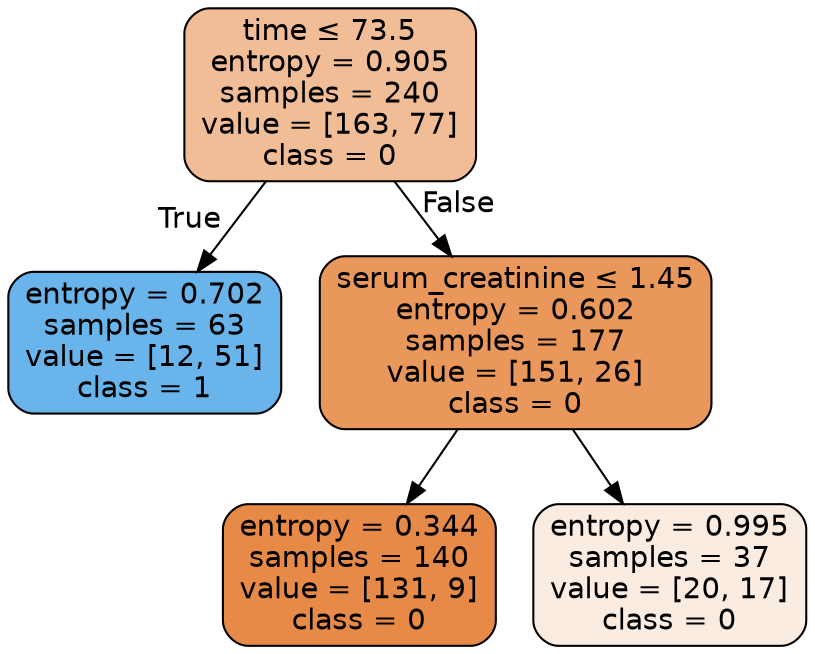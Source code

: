 digraph Tree {
node [shape=box, style="filled, rounded", color="black", fontname=helvetica] ;
edge [fontname=helvetica] ;
0 [label=<time &le; 73.5<br/>entropy = 0.905<br/>samples = 240<br/>value = [163, 77]<br/>class = 0>, fillcolor="#f1bd97"] ;
1 [label=<entropy = 0.702<br/>samples = 63<br/>value = [12, 51]<br/>class = 1>, fillcolor="#68b4eb"] ;
0 -> 1 [labeldistance=2.5, labelangle=45, headlabel="True"] ;
2 [label=<serum_creatinine &le; 1.45<br/>entropy = 0.602<br/>samples = 177<br/>value = [151, 26]<br/>class = 0>, fillcolor="#e9975b"] ;
0 -> 2 [labeldistance=2.5, labelangle=-45, headlabel="False"] ;
3 [label=<entropy = 0.344<br/>samples = 140<br/>value = [131, 9]<br/>class = 0>, fillcolor="#e78a47"] ;
2 -> 3 ;
4 [label=<entropy = 0.995<br/>samples = 37<br/>value = [20, 17]<br/>class = 0>, fillcolor="#fbece1"] ;
2 -> 4 ;
}
